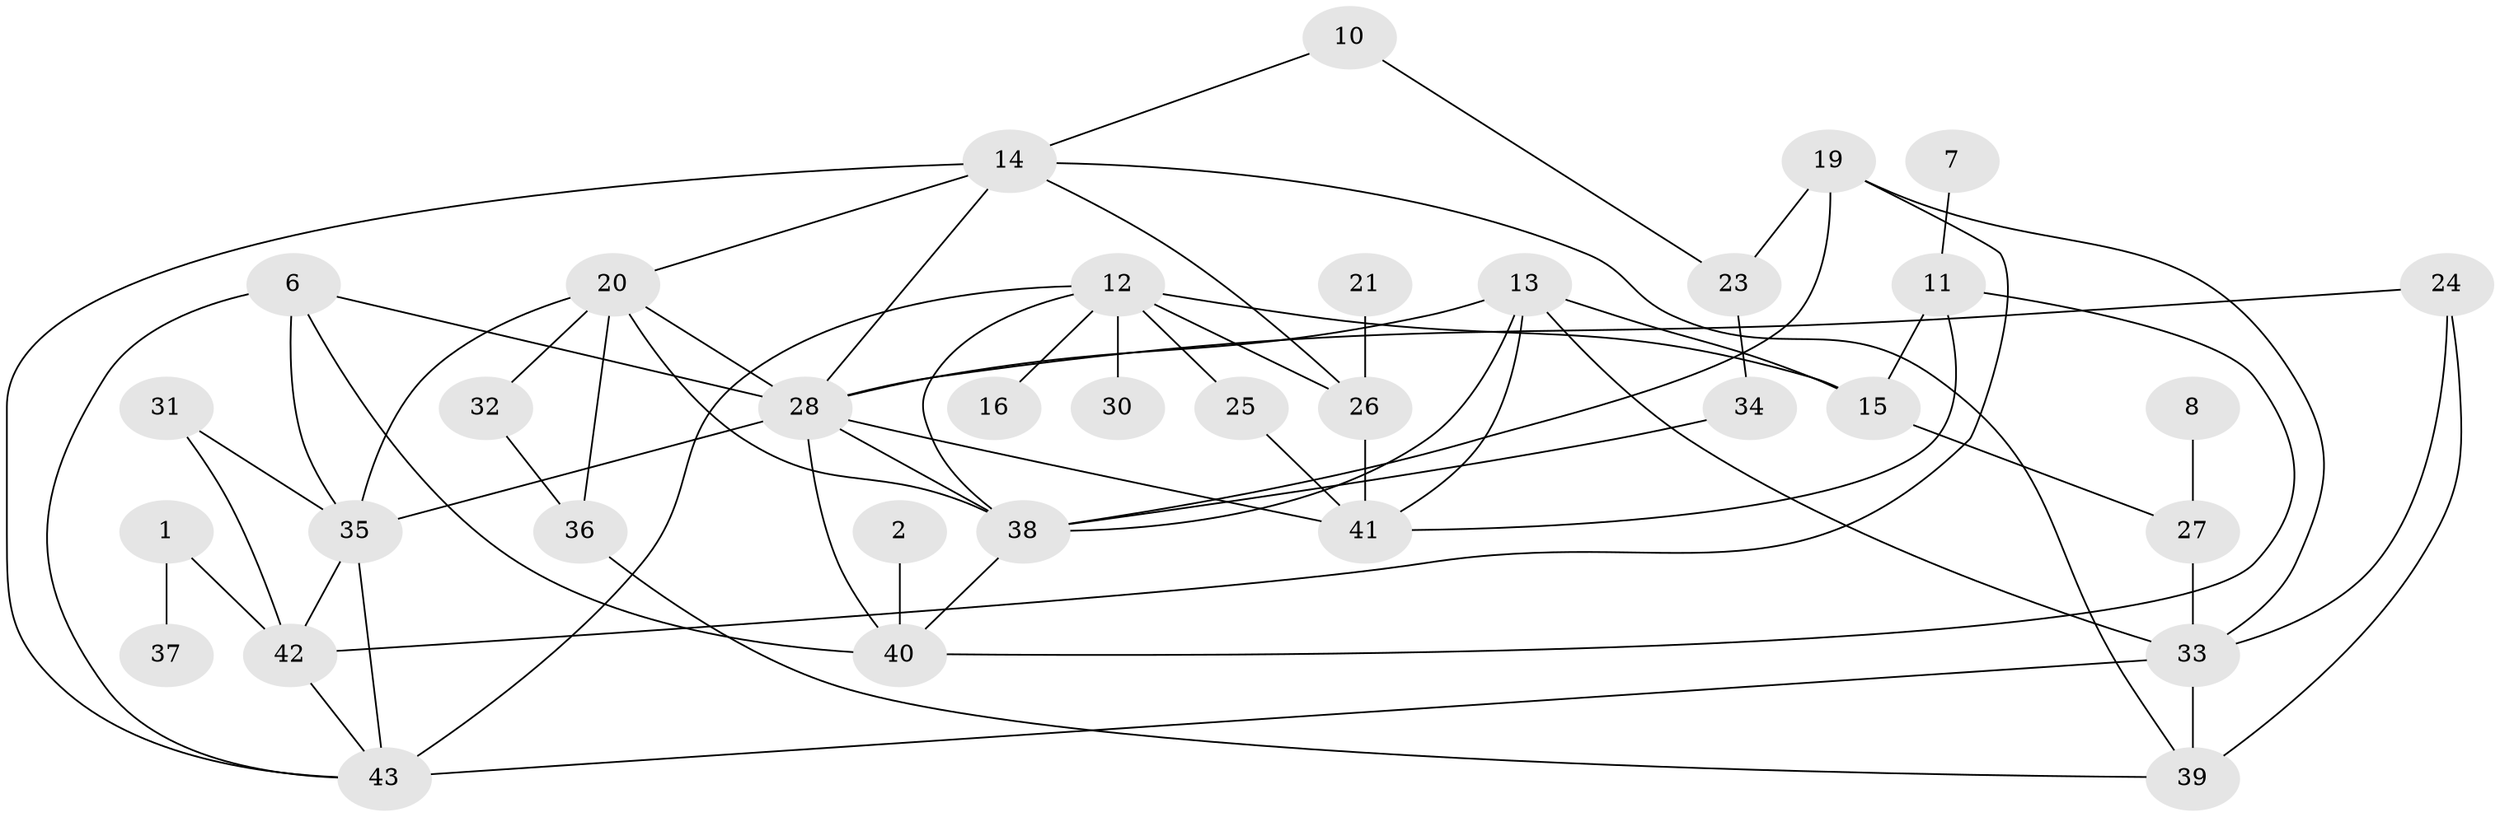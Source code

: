 // original degree distribution, {2: 0.23255813953488372, 4: 0.11627906976744186, 5: 0.06976744186046512, 1: 0.20930232558139536, 0: 0.08139534883720931, 3: 0.20930232558139536, 7: 0.023255813953488372, 6: 0.05813953488372093}
// Generated by graph-tools (version 1.1) at 2025/00/03/09/25 03:00:49]
// undirected, 35 vertices, 64 edges
graph export_dot {
graph [start="1"]
  node [color=gray90,style=filled];
  1;
  2;
  6;
  7;
  8;
  10;
  11;
  12;
  13;
  14;
  15;
  16;
  19;
  20;
  21;
  23;
  24;
  25;
  26;
  27;
  28;
  30;
  31;
  32;
  33;
  34;
  35;
  36;
  37;
  38;
  39;
  40;
  41;
  42;
  43;
  1 -- 37 [weight=1.0];
  1 -- 42 [weight=1.0];
  2 -- 40 [weight=1.0];
  6 -- 28 [weight=1.0];
  6 -- 35 [weight=1.0];
  6 -- 40 [weight=1.0];
  6 -- 43 [weight=1.0];
  7 -- 11 [weight=1.0];
  8 -- 27 [weight=1.0];
  10 -- 14 [weight=1.0];
  10 -- 23 [weight=1.0];
  11 -- 15 [weight=1.0];
  11 -- 40 [weight=1.0];
  11 -- 41 [weight=1.0];
  12 -- 15 [weight=1.0];
  12 -- 16 [weight=1.0];
  12 -- 25 [weight=1.0];
  12 -- 26 [weight=1.0];
  12 -- 30 [weight=1.0];
  12 -- 38 [weight=1.0];
  12 -- 43 [weight=1.0];
  13 -- 15 [weight=1.0];
  13 -- 28 [weight=1.0];
  13 -- 33 [weight=1.0];
  13 -- 38 [weight=1.0];
  13 -- 41 [weight=1.0];
  14 -- 20 [weight=1.0];
  14 -- 26 [weight=1.0];
  14 -- 28 [weight=1.0];
  14 -- 39 [weight=1.0];
  14 -- 43 [weight=1.0];
  15 -- 27 [weight=1.0];
  19 -- 23 [weight=1.0];
  19 -- 33 [weight=1.0];
  19 -- 38 [weight=1.0];
  19 -- 42 [weight=1.0];
  20 -- 28 [weight=1.0];
  20 -- 32 [weight=1.0];
  20 -- 35 [weight=1.0];
  20 -- 36 [weight=1.0];
  20 -- 38 [weight=1.0];
  21 -- 26 [weight=1.0];
  23 -- 34 [weight=1.0];
  24 -- 28 [weight=1.0];
  24 -- 33 [weight=1.0];
  24 -- 39 [weight=1.0];
  25 -- 41 [weight=1.0];
  26 -- 41 [weight=1.0];
  27 -- 33 [weight=1.0];
  28 -- 35 [weight=1.0];
  28 -- 38 [weight=1.0];
  28 -- 40 [weight=1.0];
  28 -- 41 [weight=1.0];
  31 -- 35 [weight=1.0];
  31 -- 42 [weight=1.0];
  32 -- 36 [weight=1.0];
  33 -- 39 [weight=2.0];
  33 -- 43 [weight=2.0];
  34 -- 38 [weight=1.0];
  35 -- 42 [weight=1.0];
  35 -- 43 [weight=2.0];
  36 -- 39 [weight=1.0];
  38 -- 40 [weight=1.0];
  42 -- 43 [weight=1.0];
}
